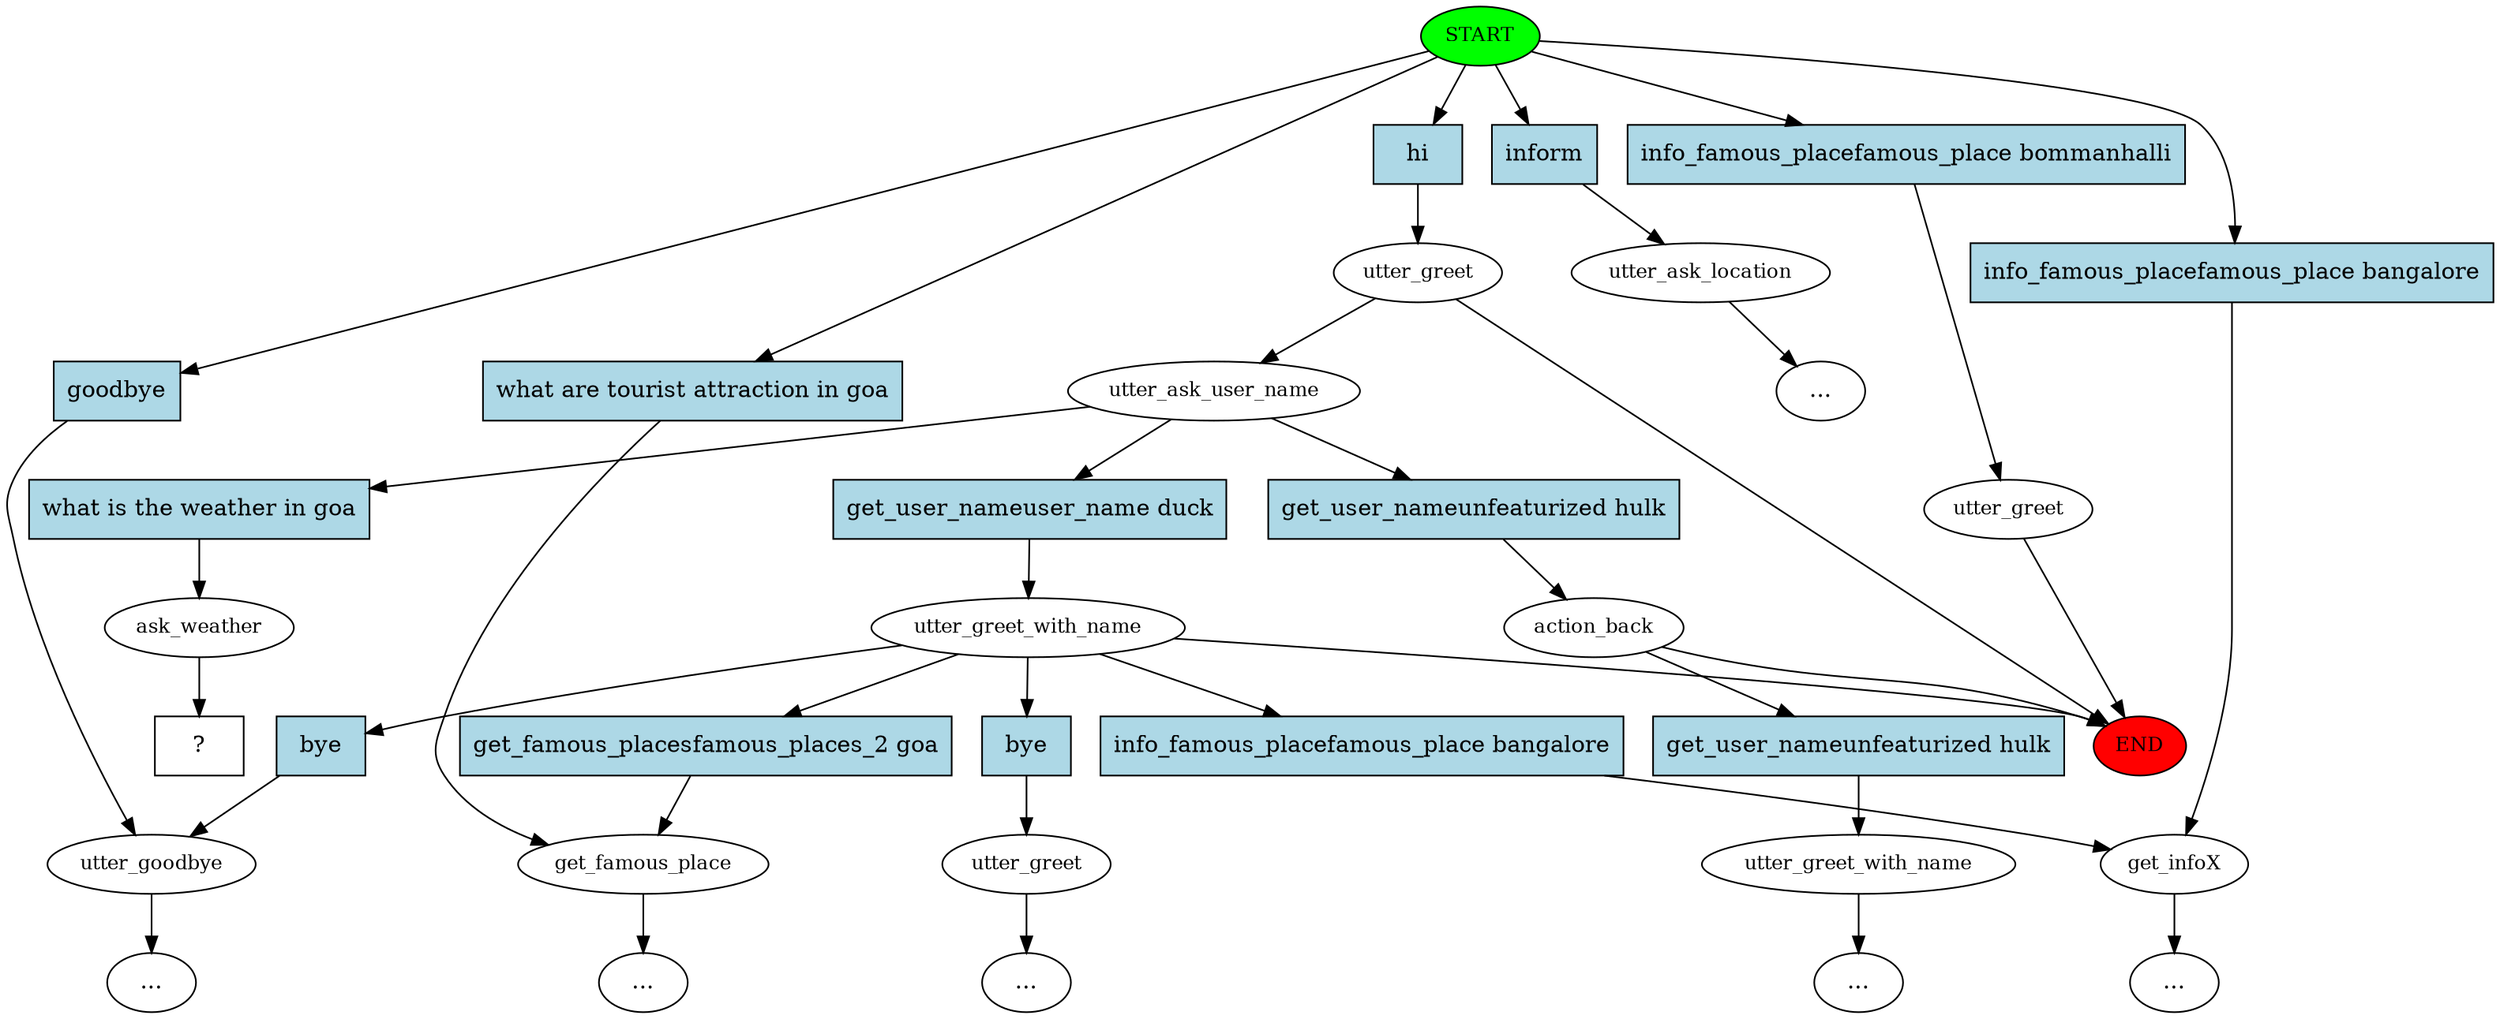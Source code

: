 digraph  {
0 [class="start active", fillcolor=green, fontsize=12, label=START, style=filled];
"-1" [class=end, fillcolor=red, fontsize=12, label=END, style=filled];
1 [class=active, fontsize=12, label=utter_greet];
2 [class=active, fontsize=12, label=utter_ask_user_name];
3 [class="", fontsize=12, label=action_back];
8 [class="", fontsize=12, label=utter_goodbye];
9 [class="", fontsize=12, label=utter_ask_location];
"-4" [class=ellipsis, label="..."];
12 [class="", fontsize=12, label=utter_greet_with_name];
13 [class="", fontsize=12, label=utter_greet];
"-5" [class=ellipsis, label="..."];
"-6" [class=ellipsis, label="..."];
24 [class="", fontsize=12, label=utter_greet_with_name];
"-7" [class=ellipsis, label="..."];
28 [class="", fontsize=12, label=utter_greet];
32 [class="", fontsize=12, label=get_infoX];
"-11" [class=ellipsis, label="..."];
39 [class="", fontsize=12, label=get_famous_place];
"-14" [class=ellipsis, label="..."];
47 [class=active, fontsize=12, label=ask_weather];
48 [class="intent dashed active", label="  ?  ", shape=rect];
49 [class="intent active", fillcolor=lightblue, label=hi, shape=rect, style=filled];
50 [class=intent, fillcolor=lightblue, label=goodbye, shape=rect, style=filled];
51 [class=intent, fillcolor=lightblue, label=inform, shape=rect, style=filled];
52 [class=intent, fillcolor=lightblue, label="info_famous_placefamous_place bommanhalli", shape=rect, style=filled];
53 [class=intent, fillcolor=lightblue, label="what are tourist attraction in goa", shape=rect, style=filled];
54 [class=intent, fillcolor=lightblue, label="info_famous_placefamous_place bangalore", shape=rect, style=filled];
55 [class=intent, fillcolor=lightblue, label="get_user_nameunfeaturized hulk", shape=rect, style=filled];
56 [class=intent, fillcolor=lightblue, label="get_user_nameuser_name duck", shape=rect, style=filled];
57 [class="intent active", fillcolor=lightblue, label="what is the weather in goa", shape=rect, style=filled];
58 [class=intent, fillcolor=lightblue, label="get_user_nameunfeaturized hulk", shape=rect, style=filled];
59 [class=intent, fillcolor=lightblue, label=bye, shape=rect, style=filled];
60 [class=intent, fillcolor=lightblue, label=bye, shape=rect, style=filled];
61 [class=intent, fillcolor=lightblue, label="info_famous_placefamous_place bangalore", shape=rect, style=filled];
62 [class=intent, fillcolor=lightblue, label="get_famous_placesfamous_places_2 goa", shape=rect, style=filled];
0 -> 49  [class=active, key=0];
0 -> 50  [class="", key=0];
0 -> 51  [class="", key=0];
0 -> 52  [class="", key=0];
0 -> 53  [class="", key=0];
0 -> 54  [class="", key=0];
1 -> 2  [class=active, key=NONE, label=""];
1 -> "-1"  [class="", key=NONE, label=""];
2 -> 55  [class="", key=0];
2 -> 56  [class="", key=0];
2 -> 57  [class=active, key=0];
3 -> "-1"  [class="", key=NONE, label=""];
3 -> 58  [class="", key=0];
8 -> "-6"  [class="", key=NONE, label=""];
9 -> "-4"  [class="", key=NONE, label=""];
12 -> "-1"  [class="", key=NONE, label=""];
12 -> 59  [class="", key=0];
12 -> 60  [class="", key=0];
12 -> 61  [class="", key=0];
12 -> 62  [class="", key=0];
13 -> "-5"  [class="", key=NONE, label=""];
24 -> "-7"  [class="", key=NONE, label=""];
28 -> "-1"  [class="", key=NONE, label=""];
32 -> "-11"  [class="", key=NONE, label=""];
39 -> "-14"  [class="", key=NONE, label=""];
47 -> 48  [class=active, key=NONE, label=""];
49 -> 1  [class=active, key=0];
50 -> 8  [class="", key=0];
51 -> 9  [class="", key=0];
52 -> 28  [class="", key=0];
53 -> 39  [class="", key=0];
54 -> 32  [class="", key=0];
55 -> 3  [class="", key=0];
56 -> 12  [class="", key=0];
57 -> 47  [class=active, key=0];
58 -> 24  [class="", key=0];
59 -> 13  [class="", key=0];
60 -> 8  [class="", key=0];
61 -> 32  [class="", key=0];
62 -> 39  [class="", key=0];
}
